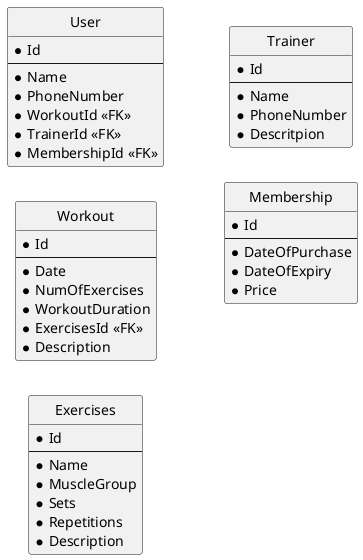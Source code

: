 @startuml fitness

hide circle
left to right direction


entity User{
    *Id
    ---
    *Name
    *PhoneNumber
    *WorkoutId <<FK>>
    *TrainerId <<FK>>
    *MembershipId <<FK>>
}

entity Workout{
    *Id
    ---
    *Date
    *NumOfExercises
    *WorkoutDuration
    *ExercisesId <<FK>>
    *Description
}

entity Exercises{
    *Id
    ---
    *Name
    *MuscleGroup
    *Sets
    *Repetitions
    *Description
}

entity Trainer{
    *Id
    ---
    *Name
    *PhoneNumber
    *Descritpion
}

entity Membership{
    *Id
    ---
    *DateOfPurchase
    *DateOfExpiry
    *Price
}


@enduml
